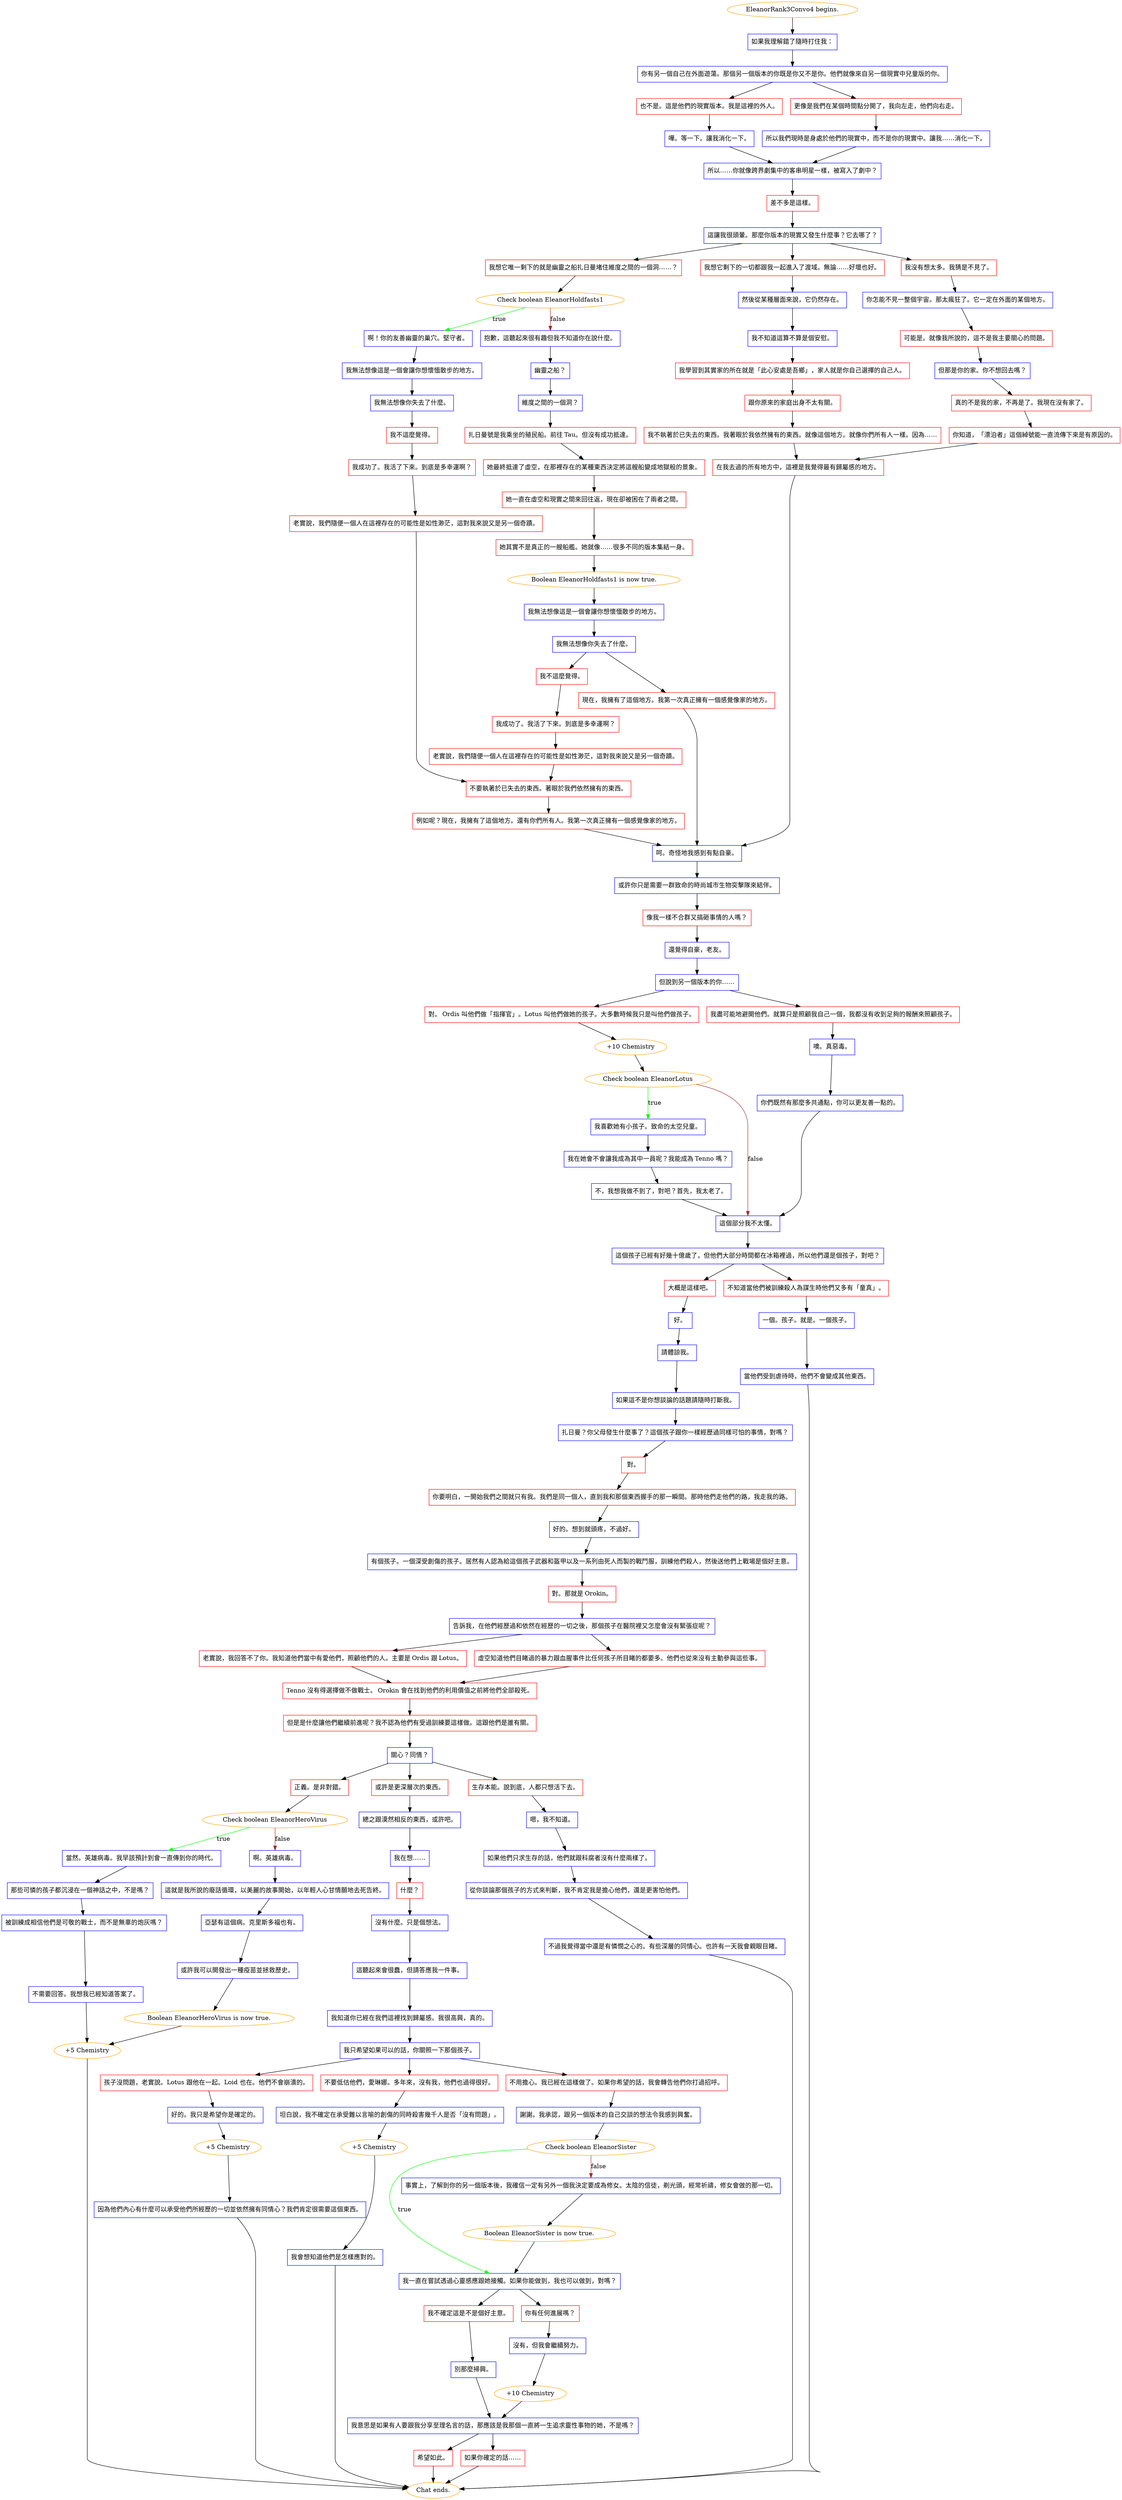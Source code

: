 digraph {
	"EleanorRank3Convo4 begins." [color=orange];
		"EleanorRank3Convo4 begins." -> j1559206159;
	j1559206159 [label="如果我理解錯了隨時打住我：",shape=box,color=blue];
		j1559206159 -> j2510230726;
	j2510230726 [label="你有另一個自己在外面遊蕩。那個另一個版本的你既是你又不是你。他們就像來自另一個現實中兒童版的你。",shape=box,color=blue];
		j2510230726 -> j3979036094;
		j2510230726 -> j1875892970;
	j3979036094 [label="也不是。這是他們的現實版本。我是這裡的外人。",shape=box,color=red];
		j3979036094 -> j2052198441;
	j1875892970 [label="更像是我們在某個時間點分開了，我向左走，他們向右走。",shape=box,color=red];
		j1875892970 -> j1875081233;
	j2052198441 [label="嘩。等一下。讓我消化一下。",shape=box,color=blue];
		j2052198441 -> j3375325262;
	j1875081233 [label="所以我們現時是身處於他們的現實中，而不是你的現實中。讓我……消化一下。",shape=box,color=blue];
		j1875081233 -> j3375325262;
	j3375325262 [label="所以……你就像跨界劇集中的客串明星一樣，被寫入了劇中？",shape=box,color=blue];
		j3375325262 -> j2457917644;
	j2457917644 [label="差不多是這樣。",shape=box,color=red];
		j2457917644 -> j3440308293;
	j3440308293 [label="這讓我很頭暈。那麼你版本的現實又發生什麼事？它去哪了？",shape=box,color=blue];
		j3440308293 -> j2177631168;
		j3440308293 -> j215560552;
		j3440308293 -> j2991315315;
	j2177631168 [label="我想它唯一剩下的就是幽靈之船扎日曼堵住維度之間的一個洞……？",shape=box,color=red];
		j2177631168 -> j622483262;
	j215560552 [label="我想它剩下的一切都跟我一起進入了渡域。無論……好壞也好。",shape=box,color=red];
		j215560552 -> j2736404981;
	j2991315315 [label="我沒有想太多。我猜是不見了。",shape=box,color=red];
		j2991315315 -> j1281067224;
	j622483262 [label="Check boolean EleanorHoldfasts1",color=orange];
		j622483262 -> j684486502 [label=true,color=green];
		j622483262 -> j1814699910 [label=false,color=brown];
	j2736404981 [label="然後從某種層面來說，它仍然存在。",shape=box,color=blue];
		j2736404981 -> j459509510;
	j1281067224 [label="你怎能不見一整個宇宙。那太瘋狂了。它一定在外面的某個地方。",shape=box,color=blue];
		j1281067224 -> j1166483694;
	j684486502 [label="啊！你的友善幽靈的巢穴。堅守者。",shape=box,color=blue];
		j684486502 -> j4268174191;
	j1814699910 [label="抱歉，這聽起來很有趣但我不知道你在說什麼。",shape=box,color=blue];
		j1814699910 -> j3996496633;
	j459509510 [label="我不知道這算不算是個安慰。",shape=box,color=blue];
		j459509510 -> j306372239;
	j1166483694 [label="可能是。就像我所說的，這不是我主要關心的問題。",shape=box,color=red];
		j1166483694 -> j3116350182;
	j4268174191 [label="我無法想像這是一個會讓你想懷愐散步的地方。",shape=box,color=blue];
		j4268174191 -> j1821898015;
	j3996496633 [label="幽靈之船？",shape=box,color=blue];
		j3996496633 -> j388793266;
	j306372239 [label="我學習到其實家的所在就是「此心安處是吾鄉」，家人就是你自己選擇的自己人。",shape=box,color=red];
		j306372239 -> j58933054;
	j3116350182 [label="但那是你的家。你不想回去嗎？",shape=box,color=blue];
		j3116350182 -> j2005963580;
	j1821898015 [label="我無法想像你失去了什麼。",shape=box,color=blue];
		j1821898015 -> j1689344345;
	j388793266 [label="維度之間的一個洞？",shape=box,color=blue];
		j388793266 -> j2493145395;
	j58933054 [label="跟你原來的家庭出身不太有關。",shape=box,color=red];
		j58933054 -> j525098373;
	j2005963580 [label="真的不是我的家，不再是了。我現在沒有家了。",shape=box,color=red];
		j2005963580 -> j2946988019;
	j1689344345 [label="我不這麼覺得。",shape=box,color=red];
		j1689344345 -> j712826938;
	j2493145395 [label="扎日曼號是我乘坐的殖民船。前往 Tau。但沒有成功抵達。",shape=box,color=red];
		j2493145395 -> j1219044871;
	j525098373 [label="我不執著於已失去的東西。我著眼於我依然擁有的東西。就像這個地方。就像你們所有人一樣。因為……",shape=box,color=red];
		j525098373 -> j1490452710;
	j2946988019 [label="你知道，「漂泊者」這個綽號能一直流傳下來是有原因的。",shape=box,color=red];
		j2946988019 -> j1490452710;
	j712826938 [label="我成功了。我活了下來。到底是多幸運啊？",shape=box,color=red];
		j712826938 -> j4010092221;
	j1219044871 [label="她最終抵達了虛空，在那裡存在的某種東西決定將這艘船變成地獄般的景象。",shape=box,color=red];
		j1219044871 -> j253253791;
	j1490452710 [label="在我去過的所有地方中，這裡是我覺得最有歸屬感的地方。",shape=box,color=red];
		j1490452710 -> j4261434615;
	j4010092221 [label="老實說，我們隨便一個人在這裡存在的可能性是如性渺茫，這對我來說又是另一個奇蹟。",shape=box,color=red];
		j4010092221 -> j1603392915;
	j253253791 [label="她一直在虛空和現實之間來回往返，現在卻被困在了兩者之間。",shape=box,color=red];
		j253253791 -> j1199565975;
	j4261434615 [label="呵。奇怪地我感到有點自豪。",shape=box,color=blue];
		j4261434615 -> j2079931093;
	j1603392915 [label="不要執著於已失去的東西。著眼於我們依然擁有的東西。",shape=box,color=red];
		j1603392915 -> j1361750432;
	j1199565975 [label="她其實不是真正的一艘船艦。她就像……很多不同的版本集結一身。",shape=box,color=red];
		j1199565975 -> j475703380;
	j2079931093 [label="或許你只是需要一群致命的時尚城市生物突擊隊來結伴。",shape=box,color=blue];
		j2079931093 -> j568913789;
	j1361750432 [label="例如呢？現在，我擁有了這個地方。還有你們所有人。我第一次真正擁有一個感覺像家的地方。",shape=box,color=red];
		j1361750432 -> j4261434615;
	j475703380 [label="Boolean EleanorHoldfasts1 is now true.",color=orange];
		j475703380 -> j35155933;
	j568913789 [label="像我一樣不合群又搞砸事情的人嗎？",shape=box,color=red];
		j568913789 -> j4117967830;
	j35155933 [label="我無法想像這是一個會讓你想懷愐散步的地方。",shape=box,color=blue];
		j35155933 -> j190744612;
	j4117967830 [label="還覺得自豪，老友。",shape=box,color=blue];
		j4117967830 -> j3967267710;
	j190744612 [label="我無法想像你失去了什麼。",shape=box,color=blue];
		j190744612 -> j1306175996;
		j190744612 -> j2080520355;
	j3967267710 [label="但說到另一個版本的你……",shape=box,color=blue];
		j3967267710 -> j3887255063;
		j3967267710 -> j2766340289;
	j1306175996 [label="我不這麼覺得。",shape=box,color=red];
		j1306175996 -> j614782386;
	j2080520355 [label="現在，我擁有了這個地方。我第一次真正擁有一個感覺像家的地方。",shape=box,color=red];
		j2080520355 -> j4261434615;
	j3887255063 [label="對。 Ordis 叫他們做「指揮官」。Lotus 叫他們做她的孩子。大多數時候我只是叫他們做孩子。",shape=box,color=red];
		j3887255063 -> j4061780858;
	j2766340289 [label="我盡可能地避開他們。就算只是照顧我自己一個，我都沒有收到足夠的報酬來照顧孩子。",shape=box,color=red];
		j2766340289 -> j3539225593;
	j614782386 [label="我成功了。我活了下來。到底是多幸運啊？",shape=box,color=red];
		j614782386 -> j2642150312;
	j4061780858 [label="+10 Chemistry",color=orange];
		j4061780858 -> j3978629636;
	j3539225593 [label="噢。真惡毒。",shape=box,color=blue];
		j3539225593 -> j2648277043;
	j2642150312 [label="老實說，我們隨便一個人在這裡存在的可能性是如性渺茫，這對我來說又是另一個奇蹟。",shape=box,color=red];
		j2642150312 -> j1603392915;
	j3978629636 [label="Check boolean EleanorLotus",color=orange];
		j3978629636 -> j1887225265 [label=true,color=green];
		j3978629636 -> j32740342 [label=false,color=brown];
	j2648277043 [label="你們既然有那麼多共通點，你可以更友善一點的。",shape=box,color=blue];
		j2648277043 -> j32740342;
	j1887225265 [label="我喜歡她有小孩子。致命的太空兒童。",shape=box,color=blue];
		j1887225265 -> j3858593811;
	j32740342 [label="這個部分我不太懂。",shape=box,color=blue];
		j32740342 -> j1068968190;
	j3858593811 [label="我在她會不會讓我成為其中一員呢？我能成為 Tenno 嗎？",shape=box,color=blue];
		j3858593811 -> j79072862;
	j1068968190 [label="這個孩子已經有好幾十億歲了，但他們大部分時間都在冰箱裡過，所以他們還是個孩子，對吧？",shape=box,color=blue];
		j1068968190 -> j2528045014;
		j1068968190 -> j1208134329;
	j79072862 [label="不，我想我做不到了，對吧？首先，我太老了。",shape=box,color=blue];
		j79072862 -> j32740342;
	j2528045014 [label="大概是這樣吧。",shape=box,color=red];
		j2528045014 -> j4194809807;
	j1208134329 [label="不知道當他們被訓練殺人為謀生時他們又多有「童真」。",shape=box,color=red];
		j1208134329 -> j1397684742;
	j4194809807 [label="好。",shape=box,color=blue];
		j4194809807 -> j1985063445;
	j1397684742 [label="一個。孩子。就是。一個孩子。",shape=box,color=blue];
		j1397684742 -> j1064467167;
	j1985063445 [label="請體諒我。",shape=box,color=blue];
		j1985063445 -> j4149538509;
	j1064467167 [label="當他們受到虐待時，他們不會變成其他東西。",shape=box,color=blue];
		j1064467167 -> "Chat ends.";
	j4149538509 [label="如果這不是你想談論的話題請隨時打斷我。",shape=box,color=blue];
		j4149538509 -> j1364264373;
	"Chat ends." [color=orange];
	j1364264373 [label="扎日曼？你父母發生什麼事了？這個孩子跟你一樣經歷過同樣可怕的事情，對嗎？",shape=box,color=blue];
		j1364264373 -> j1482047990;
	j1482047990 [label="對。",shape=box,color=red];
		j1482047990 -> j3362050207;
	j3362050207 [label="你要明白，一開始我們之間就只有我。我們是同一個人，直到我和那個東西握手的那一瞬間。那時他們走他們的路，我走我的路。",shape=box,color=red];
		j3362050207 -> j270391717;
	j270391717 [label="好的。想到就頭疼，不過好。",shape=box,color=blue];
		j270391717 -> j2043050002;
	j2043050002 [label="有個孩子。一個深受創傷的孩子。居然有人認為給這個孩子武器和盔甲以及一系列由死人而製的戰鬥服，訓練他們殺人，然後送他們上戰場是個好主意。",shape=box,color=blue];
		j2043050002 -> j3031263518;
	j3031263518 [label="對。那就是 Orokin。",shape=box,color=red];
		j3031263518 -> j3540557553;
	j3540557553 [label="告訴我，在他們經歷過和依然在經歷的一切之後，那個孩子在醫院裡又怎麼會沒有緊張症呢？",shape=box,color=blue];
		j3540557553 -> j1800999754;
		j3540557553 -> j1717036061;
	j1800999754 [label="老實說，我回答不了你。我知道他們當中有愛他們，照顧他們的人。主要是 Ordis 跟 Lotus。",shape=box,color=red];
		j1800999754 -> j2659460037;
	j1717036061 [label="虛空知道他們目睹過的暴力跟血腥事件比任何孩子所目睹的都要多。他們也從來沒有主動參與這些事。",shape=box,color=red];
		j1717036061 -> j2659460037;
	j2659460037 [label="Tenno 沒有得選擇做不做戰士。 Orokin 會在找到他們的利用價值之前將他們全部殺死。",shape=box,color=red];
		j2659460037 -> j3917366147;
	j3917366147 [label="但是是什麼讓他們繼續前進呢？我不認為他們有受過訓練要這樣做。這跟他們是誰有關。",shape=box,color=red];
		j3917366147 -> j4160913191;
	j4160913191 [label="關心？同情？",shape=box,color=blue];
		j4160913191 -> j4091204107;
		j4160913191 -> j1578779113;
		j4160913191 -> j2320870101;
	j4091204107 [label="正義。是非對錯。",shape=box,color=red];
		j4091204107 -> j3862202944;
	j1578779113 [label="或許是更深層次的東西。",shape=box,color=red];
		j1578779113 -> j3060821020;
	j2320870101 [label="生存本能。說到底，人都只想活下去。",shape=box,color=red];
		j2320870101 -> j1560941750;
	j3862202944 [label="Check boolean EleanorHeroVirus",color=orange];
		j3862202944 -> j1909542046 [label=true,color=green];
		j3862202944 -> j556207756 [label=false,color=brown];
	j3060821020 [label="總之跟漠然相反的東西，或許吧。",shape=box,color=blue];
		j3060821020 -> j3289501566;
	j1560941750 [label="嗯，我不知道。",shape=box,color=blue];
		j1560941750 -> j1493638559;
	j1909542046 [label="當然。英雄病毒。我早該預計到會一直傳到你的時代。",shape=box,color=blue];
		j1909542046 -> j1642829538;
	j556207756 [label="啊。英雄病毒。",shape=box,color=blue];
		j556207756 -> j3972613423;
	j3289501566 [label="我在想……",shape=box,color=blue];
		j3289501566 -> j3112069066;
	j1493638559 [label="如果他們只求生存的話，他們就跟科腐者沒有什麼兩樣了。",shape=box,color=blue];
		j1493638559 -> j2203373248;
	j1642829538 [label="那些可憐的孩子都沉浸在一個神話之中，不是嗎？",shape=box,color=blue];
		j1642829538 -> j842201663;
	j3972613423 [label="這就是我所說的廢話循環，以美麗的故事開始，以年輕人心甘情願地去死告終。",shape=box,color=blue];
		j3972613423 -> j3812410096;
	j3112069066 [label="什麼？",shape=box,color=red];
		j3112069066 -> j2434601804;
	j2203373248 [label="從你談論那個孩子的方式來判斷，我不肯定我是擔心他們，還是更害怕他們。",shape=box,color=blue];
		j2203373248 -> j3090632250;
	j842201663 [label="被訓練成相信他們是可敬的戰士，而不是無辜的炮灰嗎？",shape=box,color=blue];
		j842201663 -> j4192719017;
	j3812410096 [label="亞瑟有這個病。克里斯多福也有。",shape=box,color=blue];
		j3812410096 -> j386042823;
	j2434601804 [label="沒有什麼。只是個想法。",shape=box,color=blue];
		j2434601804 -> j3618224128;
	j3090632250 [label="不過我覺得當中還是有憐憫之心的。有些深層的同情心。也許有一天我會親眼目睹。",shape=box,color=blue];
		j3090632250 -> "Chat ends.";
	j4192719017 [label="不需要回答。我想我已經知道答案了。",shape=box,color=blue];
		j4192719017 -> j4081414586;
	j386042823 [label="或許我可以開發出一種疫苗並拯救歷史。",shape=box,color=blue];
		j386042823 -> j679405944;
	j3618224128 [label="這聽起來會很蠢，但請答應我一件事。",shape=box,color=blue];
		j3618224128 -> j1831265395;
	j4081414586 [label="+5 Chemistry",color=orange];
		j4081414586 -> "Chat ends.";
	j679405944 [label="Boolean EleanorHeroVirus is now true.",color=orange];
		j679405944 -> j4081414586;
	j1831265395 [label="我知道你已經在我們這裡找到歸屬感。我很高興，真的。",shape=box,color=blue];
		j1831265395 -> j1972548243;
	j1972548243 [label="我只希望如果可以的話，你關照一下那個孩子。",shape=box,color=blue];
		j1972548243 -> j2635872257;
		j1972548243 -> j2705689402;
		j1972548243 -> j488095037;
	j2635872257 [label="孩子沒問題，老實說。Lotus 跟他在一起。Loid 也在。他們不會崩潰的。",shape=box,color=red];
		j2635872257 -> j2346906854;
	j2705689402 [label="不要低估他們，愛琳娜。多年來，沒有我，他們也過得很好。",shape=box,color=red];
		j2705689402 -> j783847828;
	j488095037 [label="不用擔心。我已經在這樣做了。如果你希望的話，我會轉告他們你打過招呼。",shape=box,color=red];
		j488095037 -> j3116944075;
	j2346906854 [label="好的。我只是希望你是確定的。",shape=box,color=blue];
		j2346906854 -> j353847077;
	j783847828 [label="坦白說，我不確定在承受難以言喻的創傷的同時殺害幾千人是否「沒有問題」。",shape=box,color=blue];
		j783847828 -> j480806503;
	j3116944075 [label="謝謝。我承認，跟另一個版本的自己交談的想法令我感到興奮。",shape=box,color=blue];
		j3116944075 -> j3106748003;
	j353847077 [label="+5 Chemistry",color=orange];
		j353847077 -> j4107172636;
	j480806503 [label="+5 Chemistry",color=orange];
		j480806503 -> j4008478039;
	j3106748003 [label="Check boolean EleanorSister",color=orange];
		j3106748003 -> j906410680 [label=true,color=green];
		j3106748003 -> j98735314 [label=false,color=brown];
	j4107172636 [label="因為他們內心有什麼可以承受他們所經歷的一切並依然擁有同情心？我們肯定很需要這個東西。",shape=box,color=blue];
		j4107172636 -> "Chat ends.";
	j4008478039 [label="我會想知道他們是怎樣應對的。",shape=box,color=blue];
		j4008478039 -> "Chat ends.";
	j906410680 [label="我一直在嘗試透過心靈感應跟她接觸。如果你能做到，我也可以做到，對嗎？",shape=box,color=blue];
		j906410680 -> j265678043;
		j906410680 -> j1700221306;
	j98735314 [label="事實上，了解到你的另一個版本後，我確信一定有另外一個我決定要成為修女。太陰的信徒，剃光頭，經常祈禱，修女會做的那一切。",shape=box,color=blue];
		j98735314 -> j3107502433;
	j265678043 [label="我不確定這是不是個好主意。",shape=box,color=red];
		j265678043 -> j4005975803;
	j1700221306 [label="你有任何進展嗎？",shape=box,color=red];
		j1700221306 -> j913401850;
	j3107502433 [label="Boolean EleanorSister is now true.",color=orange];
		j3107502433 -> j906410680;
	j4005975803 [label="別那麼掃興。",shape=box,color=blue];
		j4005975803 -> j2474774394;
	j913401850 [label="沒有，但我會繼續努力。",shape=box,color=blue];
		j913401850 -> j4254615231;
	j2474774394 [label="我意思是如果有人要跟我分享至理名言的話，那應該是我那個一直將一生追求靈性事物的她，不是嗎？",shape=box,color=blue];
		j2474774394 -> j3831713933;
		j2474774394 -> j2553730250;
	j4254615231 [label="+10 Chemistry",color=orange];
		j4254615231 -> j2474774394;
	j3831713933 [label="希望如此。",shape=box,color=red];
		j3831713933 -> "Chat ends.";
	j2553730250 [label="如果你確定的話……",shape=box,color=red];
		j2553730250 -> "Chat ends.";
}
